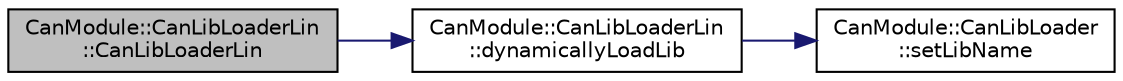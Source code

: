 digraph "CanModule::CanLibLoaderLin::CanLibLoaderLin"
{
 // LATEX_PDF_SIZE
  edge [fontname="Helvetica",fontsize="10",labelfontname="Helvetica",labelfontsize="10"];
  node [fontname="Helvetica",fontsize="10",shape=record];
  rankdir="LR";
  Node1 [label="CanModule::CanLibLoaderLin\l::CanLibLoaderLin",height=0.2,width=0.4,color="black", fillcolor="grey75", style="filled", fontcolor="black",tooltip=" "];
  Node1 -> Node2 [color="midnightblue",fontsize="10",style="solid"];
  Node2 [label="CanModule::CanLibLoaderLin\l::dynamicallyLoadLib",height=0.2,width=0.4,color="black", fillcolor="white", style="filled",URL="$classCanModule_1_1CanLibLoaderLin.html#aaef852fe6e43d093f58529fab0b2e841",tooltip=" "];
  Node2 -> Node3 [color="midnightblue",fontsize="10",style="solid"];
  Node3 [label="CanModule::CanLibLoader\l::setLibName",height=0.2,width=0.4,color="black", fillcolor="white", style="filled",URL="$classCanModule_1_1CanLibLoader.html#a6fdf0514c73c030acd7919cd04c7a89d",tooltip=" "];
}
